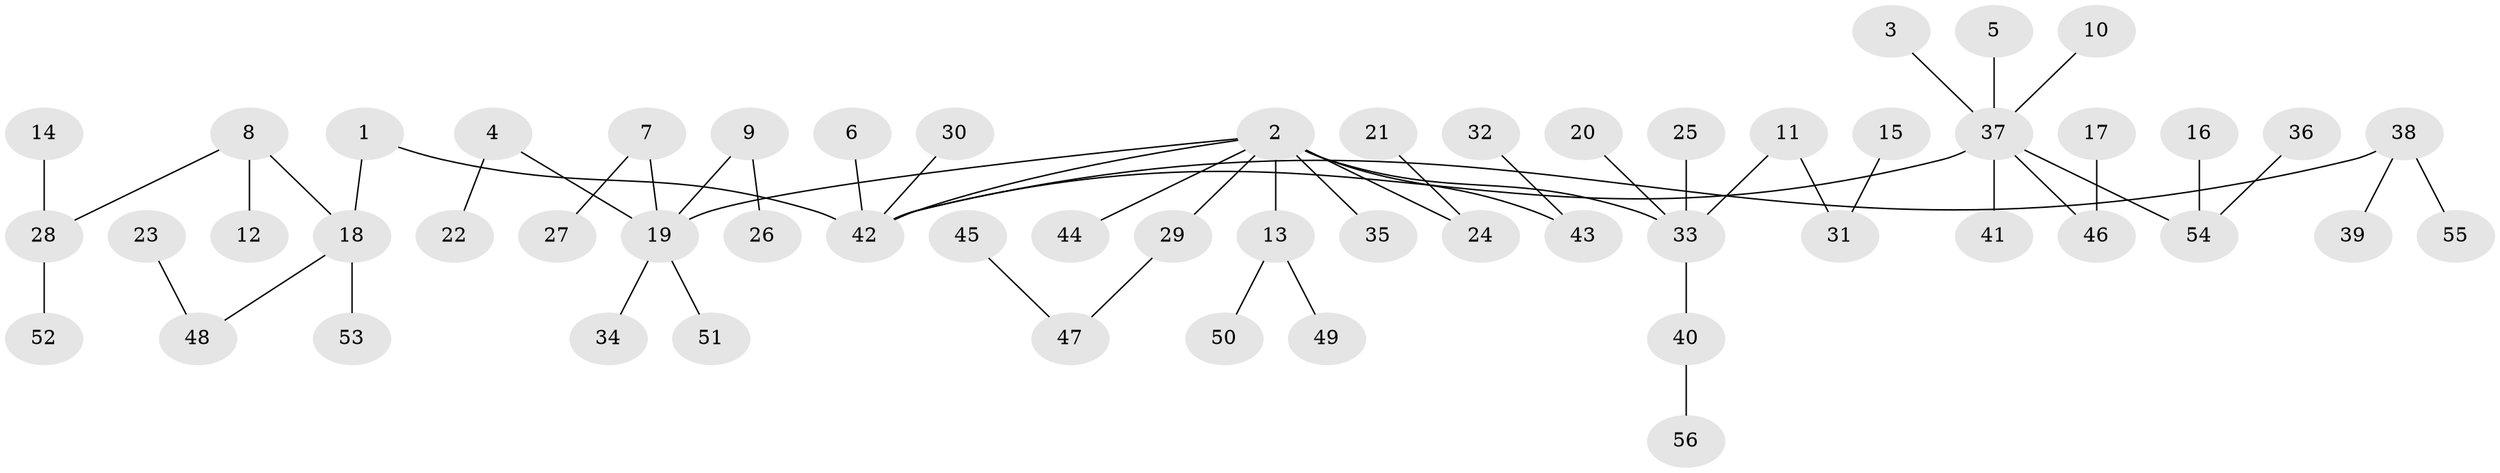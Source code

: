 // original degree distribution, {3: 0.14414414414414414, 7: 0.018018018018018018, 8: 0.009009009009009009, 9: 0.009009009009009009, 4: 0.036036036036036036, 2: 0.2702702702702703, 1: 0.4954954954954955, 5: 0.018018018018018018}
// Generated by graph-tools (version 1.1) at 2025/26/03/09/25 03:26:24]
// undirected, 56 vertices, 55 edges
graph export_dot {
graph [start="1"]
  node [color=gray90,style=filled];
  1;
  2;
  3;
  4;
  5;
  6;
  7;
  8;
  9;
  10;
  11;
  12;
  13;
  14;
  15;
  16;
  17;
  18;
  19;
  20;
  21;
  22;
  23;
  24;
  25;
  26;
  27;
  28;
  29;
  30;
  31;
  32;
  33;
  34;
  35;
  36;
  37;
  38;
  39;
  40;
  41;
  42;
  43;
  44;
  45;
  46;
  47;
  48;
  49;
  50;
  51;
  52;
  53;
  54;
  55;
  56;
  1 -- 18 [weight=1.0];
  1 -- 42 [weight=1.0];
  2 -- 13 [weight=1.0];
  2 -- 19 [weight=1.0];
  2 -- 24 [weight=1.0];
  2 -- 29 [weight=1.0];
  2 -- 33 [weight=1.0];
  2 -- 35 [weight=1.0];
  2 -- 42 [weight=1.0];
  2 -- 43 [weight=1.0];
  2 -- 44 [weight=1.0];
  3 -- 37 [weight=1.0];
  4 -- 19 [weight=1.0];
  4 -- 22 [weight=1.0];
  5 -- 37 [weight=1.0];
  6 -- 42 [weight=1.0];
  7 -- 19 [weight=1.0];
  7 -- 27 [weight=1.0];
  8 -- 12 [weight=1.0];
  8 -- 18 [weight=1.0];
  8 -- 28 [weight=1.0];
  9 -- 19 [weight=1.0];
  9 -- 26 [weight=1.0];
  10 -- 37 [weight=1.0];
  11 -- 31 [weight=1.0];
  11 -- 33 [weight=1.0];
  13 -- 49 [weight=1.0];
  13 -- 50 [weight=1.0];
  14 -- 28 [weight=1.0];
  15 -- 31 [weight=1.0];
  16 -- 54 [weight=1.0];
  17 -- 46 [weight=1.0];
  18 -- 48 [weight=1.0];
  18 -- 53 [weight=1.0];
  19 -- 34 [weight=1.0];
  19 -- 51 [weight=1.0];
  20 -- 33 [weight=1.0];
  21 -- 24 [weight=1.0];
  23 -- 48 [weight=1.0];
  25 -- 33 [weight=1.0];
  28 -- 52 [weight=1.0];
  29 -- 47 [weight=1.0];
  30 -- 42 [weight=1.0];
  32 -- 43 [weight=1.0];
  33 -- 40 [weight=1.0];
  36 -- 54 [weight=1.0];
  37 -- 41 [weight=1.0];
  37 -- 42 [weight=1.0];
  37 -- 46 [weight=1.0];
  37 -- 54 [weight=1.0];
  38 -- 39 [weight=1.0];
  38 -- 42 [weight=1.0];
  38 -- 55 [weight=1.0];
  40 -- 56 [weight=1.0];
  45 -- 47 [weight=1.0];
}
